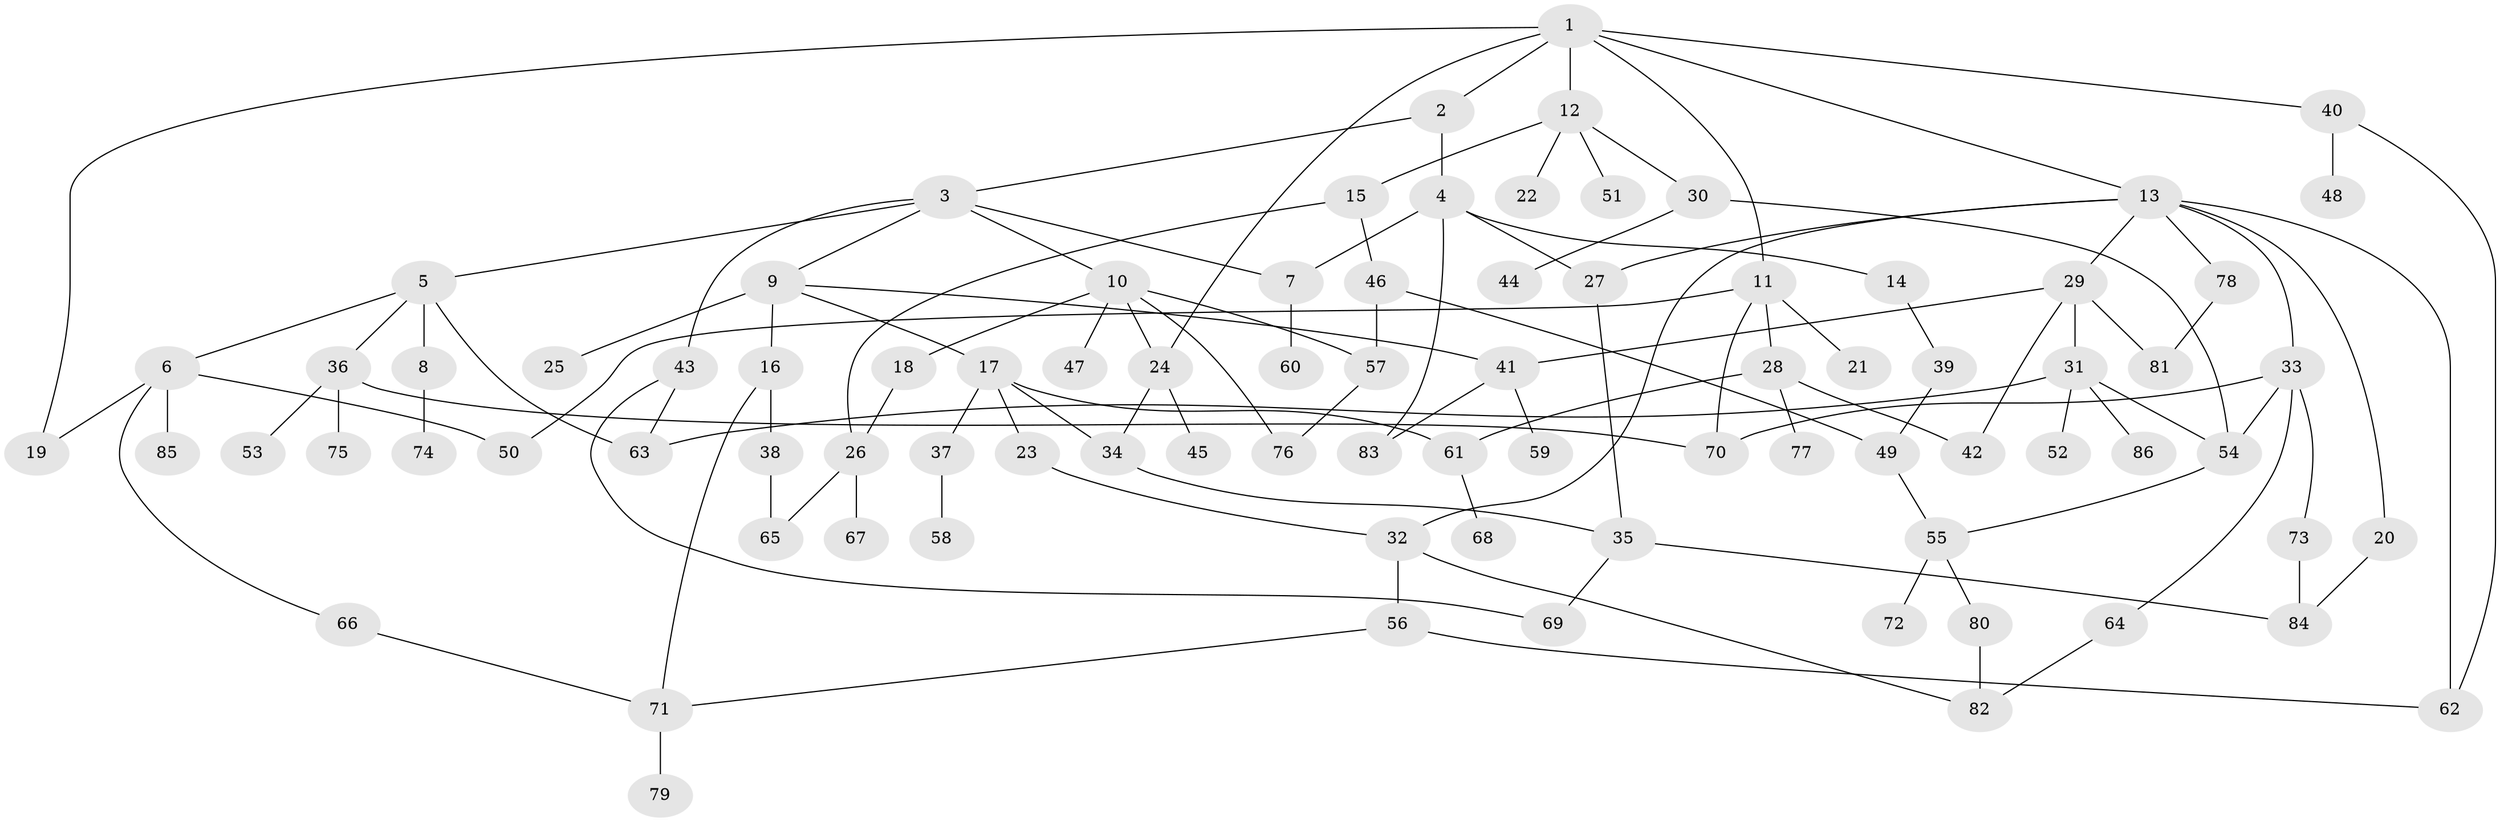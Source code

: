 // coarse degree distribution, {7: 0.05357142857142857, 3: 0.16071428571428573, 9: 0.03571428571428571, 6: 0.017857142857142856, 5: 0.14285714285714285, 1: 0.2857142857142857, 4: 0.125, 2: 0.17857142857142858}
// Generated by graph-tools (version 1.1) at 2025/41/03/06/25 10:41:25]
// undirected, 86 vertices, 119 edges
graph export_dot {
graph [start="1"]
  node [color=gray90,style=filled];
  1;
  2;
  3;
  4;
  5;
  6;
  7;
  8;
  9;
  10;
  11;
  12;
  13;
  14;
  15;
  16;
  17;
  18;
  19;
  20;
  21;
  22;
  23;
  24;
  25;
  26;
  27;
  28;
  29;
  30;
  31;
  32;
  33;
  34;
  35;
  36;
  37;
  38;
  39;
  40;
  41;
  42;
  43;
  44;
  45;
  46;
  47;
  48;
  49;
  50;
  51;
  52;
  53;
  54;
  55;
  56;
  57;
  58;
  59;
  60;
  61;
  62;
  63;
  64;
  65;
  66;
  67;
  68;
  69;
  70;
  71;
  72;
  73;
  74;
  75;
  76;
  77;
  78;
  79;
  80;
  81;
  82;
  83;
  84;
  85;
  86;
  1 -- 2;
  1 -- 11;
  1 -- 12;
  1 -- 13;
  1 -- 19;
  1 -- 40;
  1 -- 24;
  2 -- 3;
  2 -- 4;
  3 -- 5;
  3 -- 9;
  3 -- 10;
  3 -- 43;
  3 -- 7;
  4 -- 7;
  4 -- 14;
  4 -- 27;
  4 -- 83;
  5 -- 6;
  5 -- 8;
  5 -- 36;
  5 -- 63;
  6 -- 50;
  6 -- 66;
  6 -- 85;
  6 -- 19;
  7 -- 60;
  8 -- 74;
  9 -- 16;
  9 -- 17;
  9 -- 25;
  9 -- 41;
  10 -- 18;
  10 -- 24;
  10 -- 47;
  10 -- 57;
  10 -- 76;
  11 -- 21;
  11 -- 28;
  11 -- 70;
  11 -- 50;
  12 -- 15;
  12 -- 22;
  12 -- 30;
  12 -- 51;
  13 -- 20;
  13 -- 29;
  13 -- 32;
  13 -- 33;
  13 -- 78;
  13 -- 62;
  13 -- 27;
  14 -- 39;
  15 -- 46;
  15 -- 26;
  16 -- 38;
  16 -- 71;
  17 -- 23;
  17 -- 37;
  17 -- 61;
  17 -- 34;
  18 -- 26;
  20 -- 84;
  23 -- 32;
  24 -- 34;
  24 -- 45;
  26 -- 67;
  26 -- 65;
  27 -- 35;
  28 -- 42;
  28 -- 77;
  28 -- 61;
  29 -- 31;
  29 -- 41;
  29 -- 81;
  29 -- 42;
  30 -- 44;
  30 -- 54;
  31 -- 52;
  31 -- 86;
  31 -- 54;
  31 -- 63;
  32 -- 56;
  32 -- 82;
  33 -- 54;
  33 -- 64;
  33 -- 73;
  33 -- 70;
  34 -- 35;
  35 -- 84;
  35 -- 69;
  36 -- 53;
  36 -- 70;
  36 -- 75;
  37 -- 58;
  38 -- 65;
  39 -- 49;
  40 -- 48;
  40 -- 62;
  41 -- 59;
  41 -- 83;
  43 -- 69;
  43 -- 63;
  46 -- 49;
  46 -- 57;
  49 -- 55;
  54 -- 55;
  55 -- 72;
  55 -- 80;
  56 -- 62;
  56 -- 71;
  57 -- 76;
  61 -- 68;
  64 -- 82;
  66 -- 71;
  71 -- 79;
  73 -- 84;
  78 -- 81;
  80 -- 82;
}
